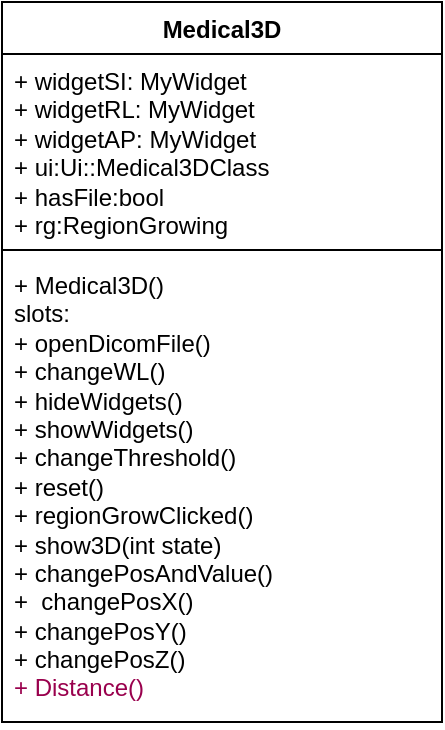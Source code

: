 <mxfile version="22.0.8" type="github">
  <diagram name="第 1 页" id="lpmIqj96o6nbFMANcRbQ">
    <mxGraphModel dx="1050" dy="522" grid="1" gridSize="10" guides="1" tooltips="1" connect="1" arrows="1" fold="1" page="1" pageScale="1" pageWidth="827" pageHeight="1169" math="0" shadow="0">
      <root>
        <mxCell id="0" />
        <mxCell id="1" parent="0" />
        <mxCell id="Ai5a5DdjTyVYd-iUiSek-6" value="Medical3D" style="swimlane;fontStyle=1;align=center;verticalAlign=top;childLayout=stackLayout;horizontal=1;startSize=26;horizontalStack=0;resizeParent=1;resizeParentMax=0;resizeLast=0;collapsible=1;marginBottom=0;whiteSpace=wrap;html=1;" vertex="1" parent="1">
          <mxGeometry x="160" y="100" width="220" height="360" as="geometry" />
        </mxCell>
        <mxCell id="Ai5a5DdjTyVYd-iUiSek-7" value="+ widgetSI: MyWidget&lt;br&gt;+ widgetRL: MyWidget&lt;br&gt;+ widgetAP: MyWidget&lt;br&gt;+ ui:Ui::Medical3DClass&lt;br&gt;+ hasFile:bool&lt;br&gt;+ rg:RegionGrowing" style="text;strokeColor=none;fillColor=none;align=left;verticalAlign=top;spacingLeft=4;spacingRight=4;overflow=hidden;rotatable=0;points=[[0,0.5],[1,0.5]];portConstraint=eastwest;whiteSpace=wrap;html=1;" vertex="1" parent="Ai5a5DdjTyVYd-iUiSek-6">
          <mxGeometry y="26" width="220" height="94" as="geometry" />
        </mxCell>
        <mxCell id="Ai5a5DdjTyVYd-iUiSek-8" value="" style="line;strokeWidth=1;fillColor=none;align=left;verticalAlign=middle;spacingTop=-1;spacingLeft=3;spacingRight=3;rotatable=0;labelPosition=right;points=[];portConstraint=eastwest;strokeColor=inherit;" vertex="1" parent="Ai5a5DdjTyVYd-iUiSek-6">
          <mxGeometry y="120" width="220" height="8" as="geometry" />
        </mxCell>
        <mxCell id="Ai5a5DdjTyVYd-iUiSek-9" value="&lt;span style=&quot;background-color: initial;&quot;&gt;+ Medical3D()&lt;/span&gt;&lt;br&gt;&lt;div&gt;slots:&lt;/div&gt;&lt;div&gt;&lt;span style=&quot;background-color: initial;&quot;&gt;+ openDicomFile()&lt;/span&gt;&lt;br&gt;&lt;/div&gt;&lt;div&gt;+ changeWL()&lt;span style=&quot;&quot;&gt;&lt;/span&gt;&lt;/div&gt;&lt;div&gt;+ hideWidgets()&lt;/div&gt;&lt;div&gt;+ showWidgets()&lt;/div&gt;&lt;div&gt;+ changeThreshold()&lt;/div&gt;&lt;div&gt;+ reset()&lt;/div&gt;&lt;div&gt;+ regionGrowClicked()&lt;/div&gt;&lt;div&gt;+ show3D(int state)&lt;/div&gt;&lt;div&gt;+ changePosAndValue()&lt;/div&gt;&lt;div&gt;+&amp;nbsp; changePosX()&lt;/div&gt;&lt;div&gt;+ changePosY()&lt;/div&gt;&lt;div&gt;+ changePosZ()&lt;/div&gt;&lt;div&gt;&lt;font color=&quot;#99004d&quot;&gt;+ Distance()&lt;/font&gt;&lt;br&gt;&lt;/div&gt;" style="text;strokeColor=none;fillColor=none;align=left;verticalAlign=top;spacingLeft=4;spacingRight=4;overflow=hidden;rotatable=0;points=[[0,0.5],[1,0.5]];portConstraint=eastwest;whiteSpace=wrap;html=1;" vertex="1" parent="Ai5a5DdjTyVYd-iUiSek-6">
          <mxGeometry y="128" width="220" height="232" as="geometry" />
        </mxCell>
      </root>
    </mxGraphModel>
  </diagram>
</mxfile>
